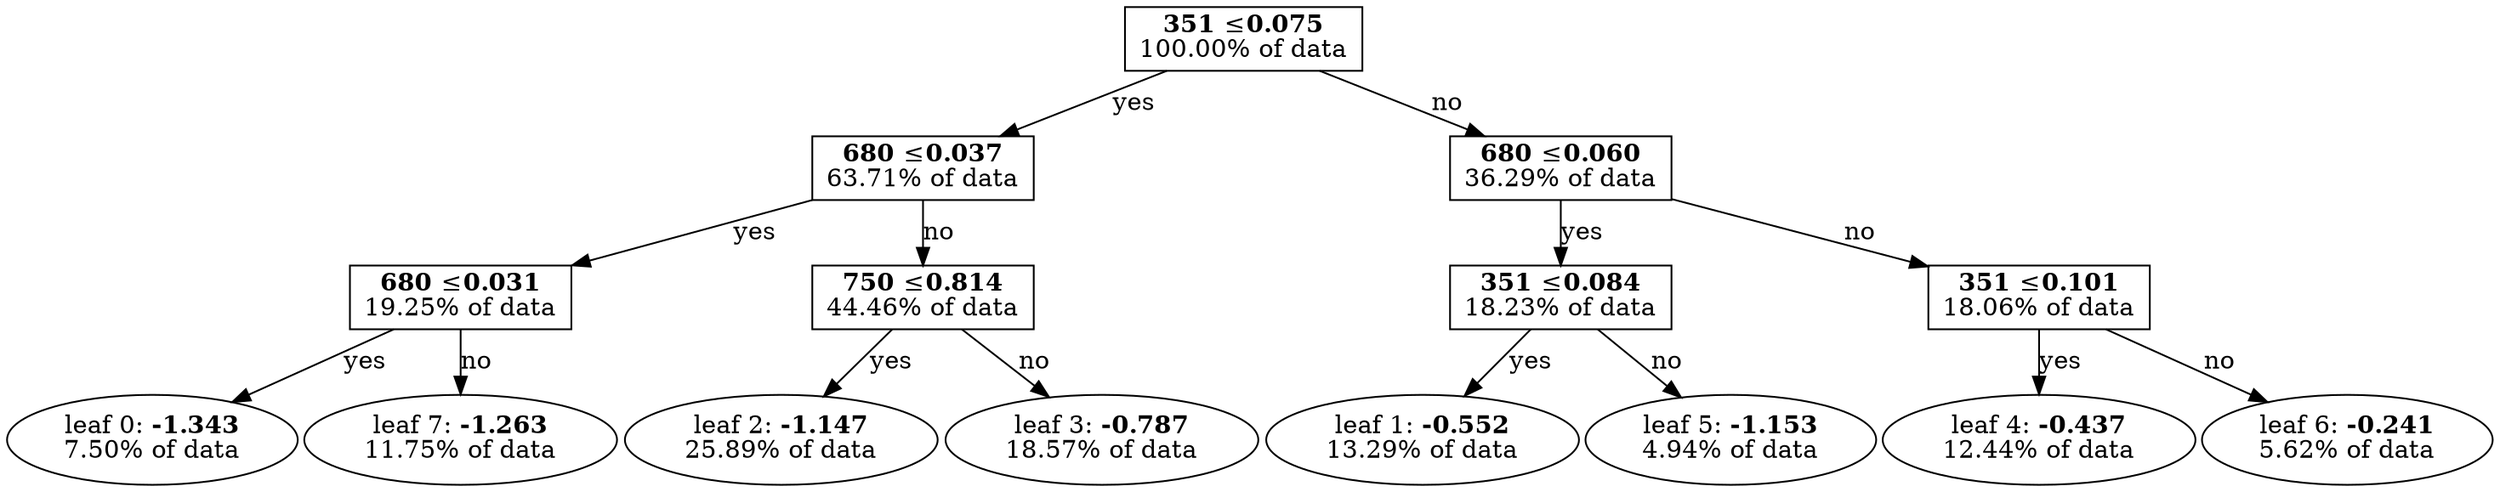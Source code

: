 digraph {
	graph [nodesep=0.05 rankdir=TB ranksep=0.3]
	split0 [label=<<B>351</B> &#8804;<B>0.075</B><br/>100.00% of data> fillcolor=white shape=rectangle style=""]
	split1 [label=<<B>680</B> &#8804;<B>0.037</B><br/>63.71% of data> fillcolor=white shape=rectangle style=""]
	split6 [label=<<B>680</B> &#8804;<B>0.031</B><br/>19.25% of data> fillcolor=white shape=rectangle style=""]
	leaf0 [label=<leaf 0: <B>-1.343</B><br/>7.50% of data>]
	split6 -> leaf0 [label=yes]
	leaf7 [label=<leaf 7: <B>-1.263</B><br/>11.75% of data>]
	split6 -> leaf7 [label=no]
	split1 -> split6 [label=yes]
	split2 [label=<<B>750</B> &#8804;<B>0.814</B><br/>44.46% of data> fillcolor=white shape=rectangle style=""]
	leaf2 [label=<leaf 2: <B>-1.147</B><br/>25.89% of data>]
	split2 -> leaf2 [label=yes]
	leaf3 [label=<leaf 3: <B>-0.787</B><br/>18.57% of data>]
	split2 -> leaf3 [label=no]
	split1 -> split2 [label=no]
	split0 -> split1 [label=yes]
	split3 [label=<<B>680</B> &#8804;<B>0.060</B><br/>36.29% of data> fillcolor=white shape=rectangle style=""]
	split4 [label=<<B>351</B> &#8804;<B>0.084</B><br/>18.23% of data> fillcolor=white shape=rectangle style=""]
	leaf1 [label=<leaf 1: <B>-0.552</B><br/>13.29% of data>]
	split4 -> leaf1 [label=yes]
	leaf5 [label=<leaf 5: <B>-1.153</B><br/>4.94% of data>]
	split4 -> leaf5 [label=no]
	split3 -> split4 [label=yes]
	split5 [label=<<B>351</B> &#8804;<B>0.101</B><br/>18.06% of data> fillcolor=white shape=rectangle style=""]
	leaf4 [label=<leaf 4: <B>-0.437</B><br/>12.44% of data>]
	split5 -> leaf4 [label=yes]
	leaf6 [label=<leaf 6: <B>-0.241</B><br/>5.62% of data>]
	split5 -> leaf6 [label=no]
	split3 -> split5 [label=no]
	split0 -> split3 [label=no]
}
